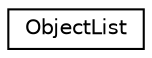 digraph "Graphical Class Hierarchy"
{
  edge [fontname="Helvetica",fontsize="10",labelfontname="Helvetica",labelfontsize="10"];
  node [fontname="Helvetica",fontsize="10",shape=record];
  rankdir="LR";
  Node0 [label="ObjectList",height=0.2,width=0.4,color="black", fillcolor="white", style="filled",URL="$class_object_list.html",tooltip="Management of a list of objects having a mesh (with a texture and a shader) in common. "];
}
